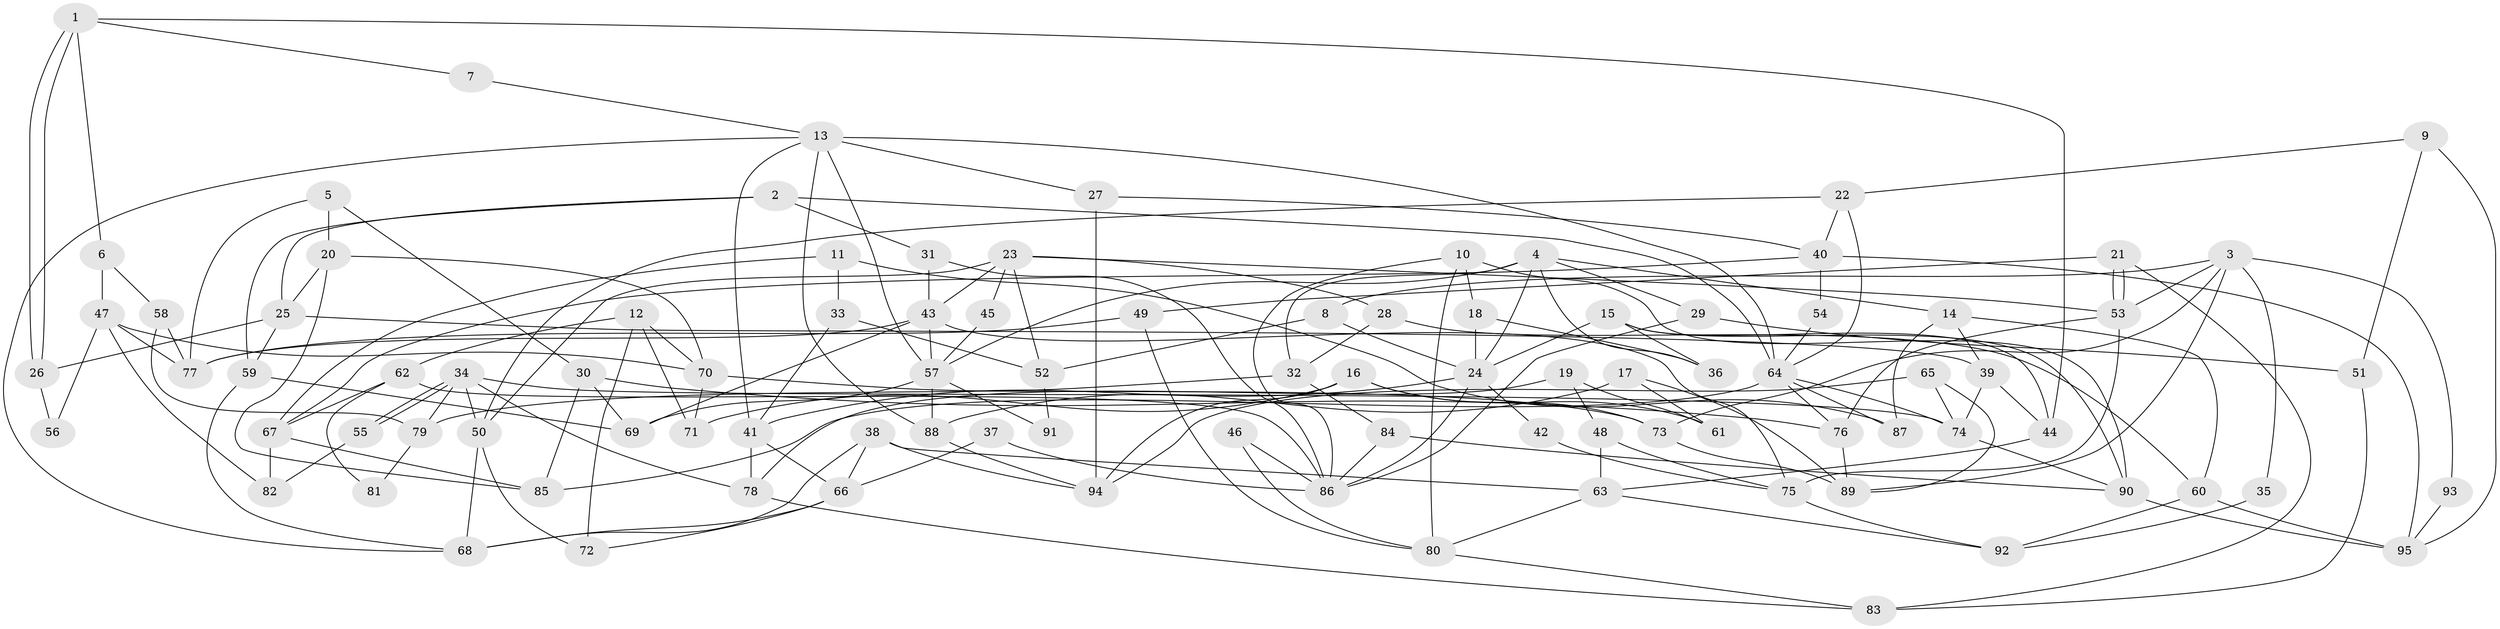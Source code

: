 // Generated by graph-tools (version 1.1) at 2025/50/03/09/25 03:50:03]
// undirected, 95 vertices, 190 edges
graph export_dot {
graph [start="1"]
  node [color=gray90,style=filled];
  1;
  2;
  3;
  4;
  5;
  6;
  7;
  8;
  9;
  10;
  11;
  12;
  13;
  14;
  15;
  16;
  17;
  18;
  19;
  20;
  21;
  22;
  23;
  24;
  25;
  26;
  27;
  28;
  29;
  30;
  31;
  32;
  33;
  34;
  35;
  36;
  37;
  38;
  39;
  40;
  41;
  42;
  43;
  44;
  45;
  46;
  47;
  48;
  49;
  50;
  51;
  52;
  53;
  54;
  55;
  56;
  57;
  58;
  59;
  60;
  61;
  62;
  63;
  64;
  65;
  66;
  67;
  68;
  69;
  70;
  71;
  72;
  73;
  74;
  75;
  76;
  77;
  78;
  79;
  80;
  81;
  82;
  83;
  84;
  85;
  86;
  87;
  88;
  89;
  90;
  91;
  92;
  93;
  94;
  95;
  1 -- 26;
  1 -- 26;
  1 -- 6;
  1 -- 7;
  1 -- 44;
  2 -- 25;
  2 -- 64;
  2 -- 31;
  2 -- 59;
  3 -- 53;
  3 -- 89;
  3 -- 8;
  3 -- 35;
  3 -- 73;
  3 -- 93;
  4 -- 36;
  4 -- 24;
  4 -- 14;
  4 -- 29;
  4 -- 32;
  4 -- 57;
  5 -- 20;
  5 -- 30;
  5 -- 77;
  6 -- 47;
  6 -- 58;
  7 -- 13;
  8 -- 24;
  8 -- 52;
  9 -- 51;
  9 -- 22;
  9 -- 95;
  10 -- 90;
  10 -- 80;
  10 -- 18;
  10 -- 86;
  11 -- 87;
  11 -- 33;
  11 -- 67;
  12 -- 71;
  12 -- 62;
  12 -- 70;
  12 -- 72;
  13 -- 41;
  13 -- 57;
  13 -- 27;
  13 -- 64;
  13 -- 68;
  13 -- 88;
  14 -- 60;
  14 -- 39;
  14 -- 87;
  15 -- 44;
  15 -- 90;
  15 -- 24;
  15 -- 36;
  16 -- 73;
  16 -- 94;
  16 -- 61;
  16 -- 71;
  17 -- 61;
  17 -- 89;
  17 -- 88;
  18 -- 24;
  18 -- 36;
  19 -- 78;
  19 -- 48;
  19 -- 61;
  20 -- 25;
  20 -- 85;
  20 -- 70;
  21 -- 53;
  21 -- 53;
  21 -- 83;
  21 -- 49;
  22 -- 50;
  22 -- 40;
  22 -- 64;
  23 -- 53;
  23 -- 43;
  23 -- 28;
  23 -- 45;
  23 -- 50;
  23 -- 52;
  24 -- 86;
  24 -- 41;
  24 -- 42;
  25 -- 39;
  25 -- 59;
  25 -- 26;
  26 -- 56;
  27 -- 94;
  27 -- 40;
  28 -- 32;
  28 -- 60;
  29 -- 86;
  29 -- 51;
  30 -- 76;
  30 -- 69;
  30 -- 85;
  31 -- 43;
  31 -- 86;
  32 -- 84;
  32 -- 79;
  33 -- 52;
  33 -- 41;
  34 -- 74;
  34 -- 55;
  34 -- 55;
  34 -- 50;
  34 -- 78;
  34 -- 79;
  35 -- 92;
  37 -- 86;
  37 -- 66;
  38 -- 68;
  38 -- 66;
  38 -- 63;
  38 -- 94;
  39 -- 44;
  39 -- 74;
  40 -- 67;
  40 -- 54;
  40 -- 95;
  41 -- 66;
  41 -- 78;
  42 -- 75;
  43 -- 57;
  43 -- 69;
  43 -- 75;
  43 -- 77;
  44 -- 63;
  45 -- 57;
  46 -- 80;
  46 -- 86;
  47 -- 70;
  47 -- 77;
  47 -- 56;
  47 -- 82;
  48 -- 75;
  48 -- 63;
  49 -- 77;
  49 -- 80;
  50 -- 68;
  50 -- 72;
  51 -- 83;
  52 -- 91;
  53 -- 76;
  53 -- 75;
  54 -- 64;
  55 -- 82;
  57 -- 88;
  57 -- 69;
  57 -- 91;
  58 -- 77;
  58 -- 79;
  59 -- 68;
  59 -- 69;
  60 -- 95;
  60 -- 92;
  62 -- 86;
  62 -- 67;
  62 -- 81;
  63 -- 92;
  63 -- 80;
  64 -- 74;
  64 -- 76;
  64 -- 85;
  64 -- 87;
  65 -- 94;
  65 -- 74;
  65 -- 89;
  66 -- 68;
  66 -- 72;
  67 -- 85;
  67 -- 82;
  70 -- 71;
  70 -- 73;
  73 -- 89;
  74 -- 90;
  75 -- 92;
  76 -- 89;
  78 -- 83;
  79 -- 81;
  80 -- 83;
  84 -- 86;
  84 -- 90;
  88 -- 94;
  90 -- 95;
  93 -- 95;
}
